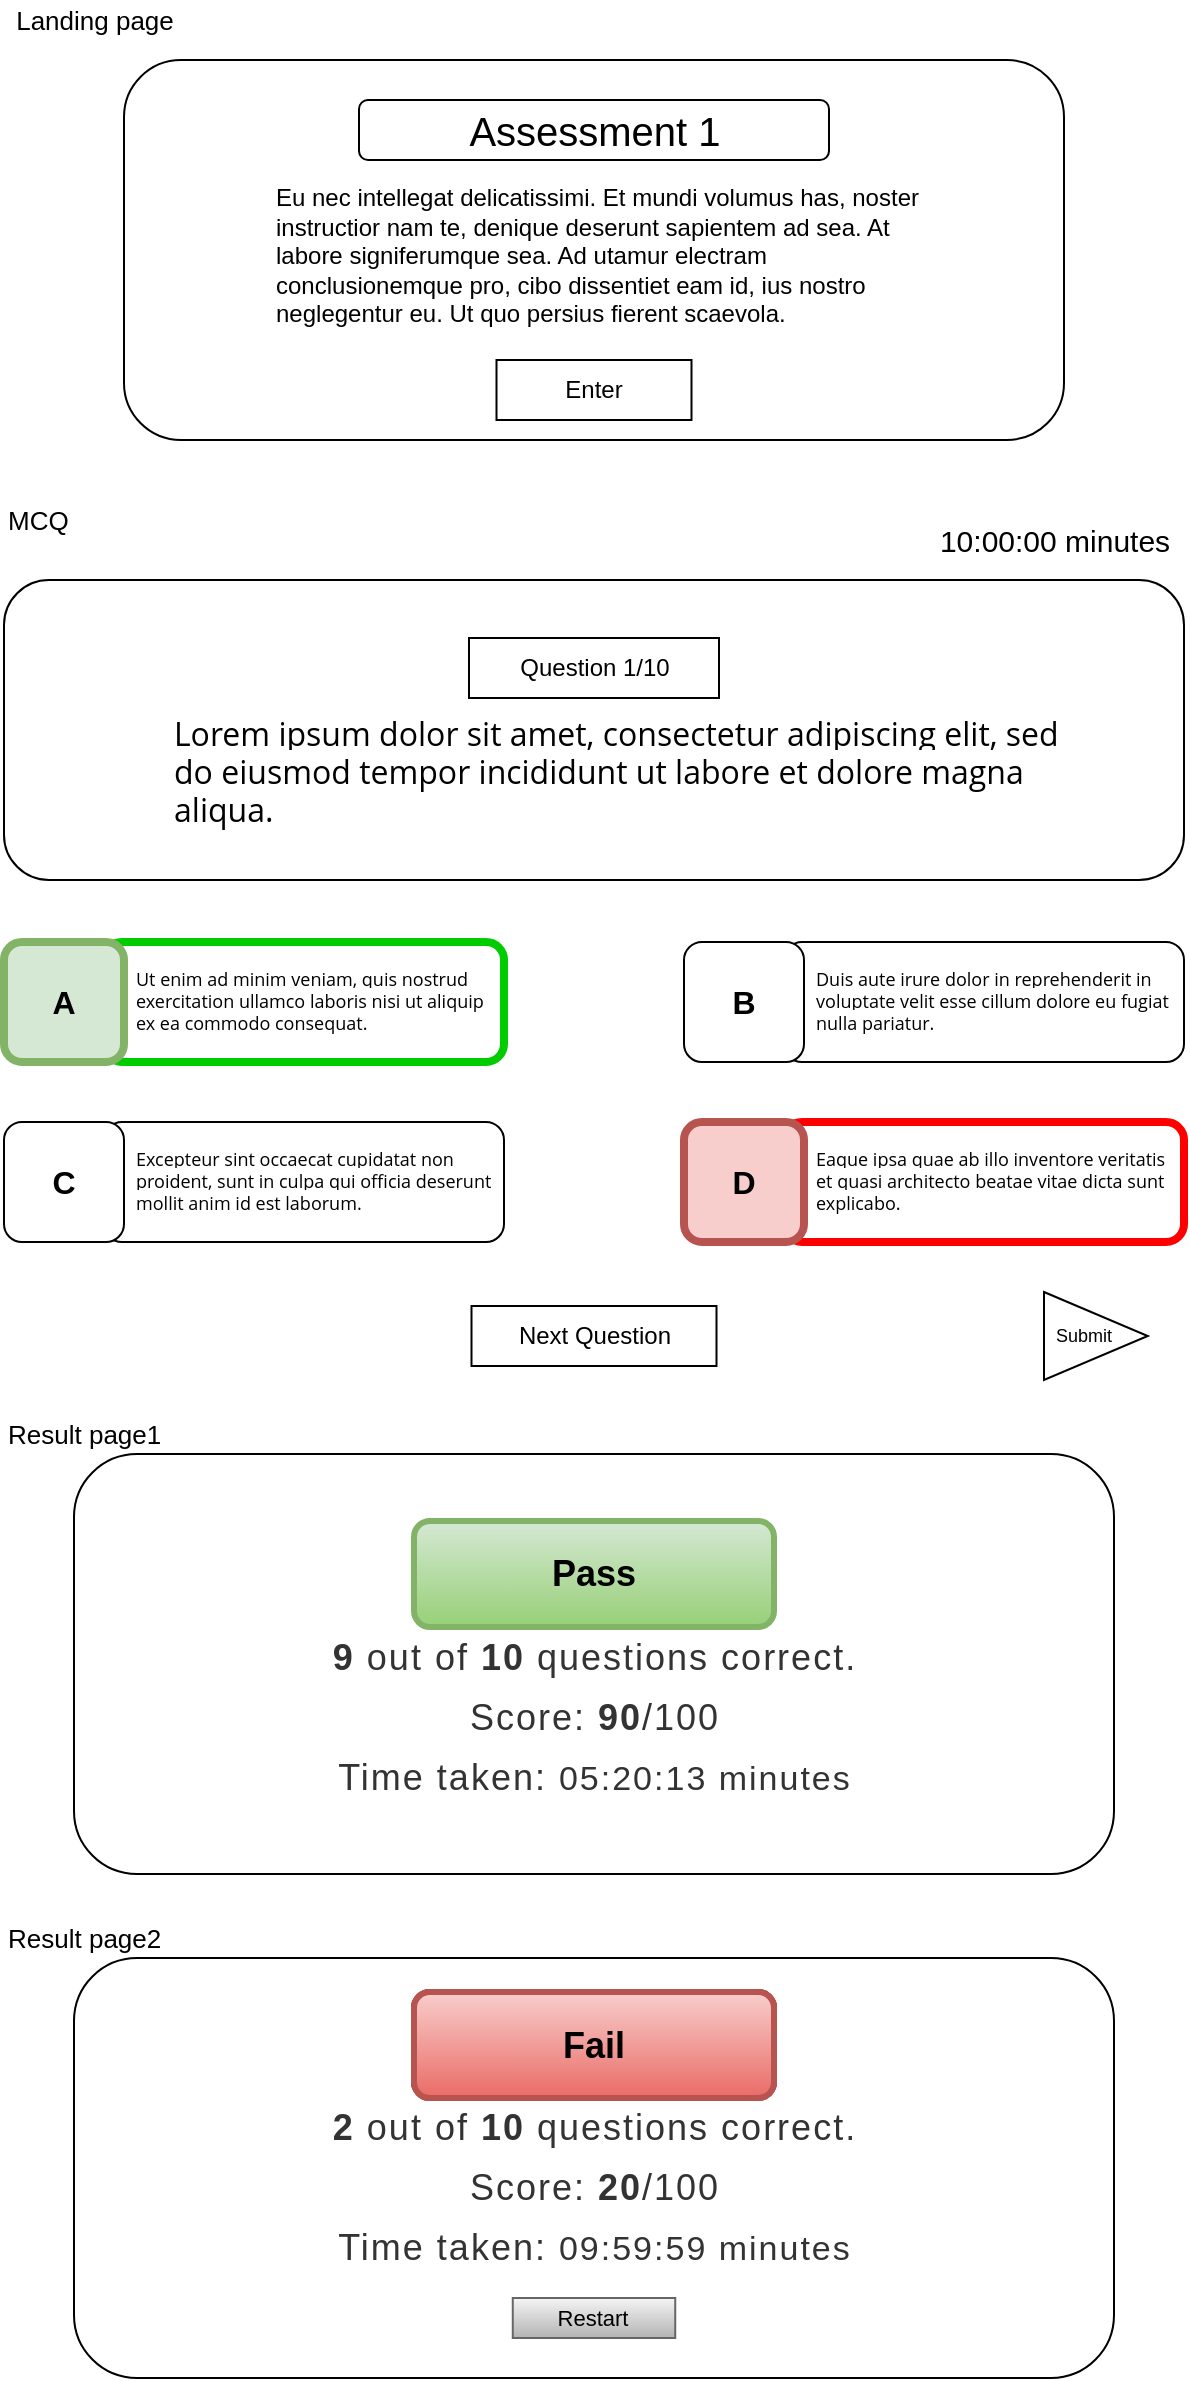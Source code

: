 <?xml version="1.0" encoding="UTF-8"?>
<mxfile version="15.9.6" type="device"><diagram id="SflQGwkBqKpFghoI_jh1" name="MCQ Quiz App Draft"><mxGraphModel dx="920" dy="605" grid="1" gridSize="10" guides="1" tooltips="1" connect="1" arrows="1" fold="1" page="1" pageScale="1" pageWidth="850" pageHeight="1100" math="0" shadow="0"><root><mxCell id="0"/><mxCell id="1" parent="0"/><mxCell id="X6IB3HzjSVoh_9mPmUrA-62" value="" style="rounded=1;whiteSpace=wrap;html=1;fontFamily=Helvetica;fontSize=9;strokeColor=#000000;strokeWidth=1;" vertex="1" parent="1"><mxGeometry x="120" y="300" width="590" height="150" as="geometry"/></mxCell><mxCell id="X6IB3HzjSVoh_9mPmUrA-50" value="" style="rounded=1;whiteSpace=wrap;html=1;fontSize=26;strokeColor=#000000;strokeWidth=1;verticalAlign=top;fontStyle=1" vertex="1" parent="1"><mxGeometry x="155" y="989" width="520" height="210" as="geometry"/></mxCell><mxCell id="X6IB3HzjSVoh_9mPmUrA-2" value="&lt;span style=&quot;font-family: &amp;quot;open sans&amp;quot;, arial, sans-serif; font-size: 16px; background-color: rgb(255, 255, 255);&quot;&gt;Lorem ipsum dolor sit amet, consectetur adipiscing elit, sed do eiusmod tempor incididunt ut labore et dolore magna aliqua.&amp;nbsp;&lt;/span&gt;" style="text;html=1;strokeColor=none;fillColor=none;align=left;verticalAlign=middle;whiteSpace=wrap;rounded=0;fontSize=16;" vertex="1" parent="1"><mxGeometry x="203" y="381" width="445" height="30" as="geometry"/></mxCell><mxCell id="X6IB3HzjSVoh_9mPmUrA-3" value="Question 1/10" style="rounded=0;whiteSpace=wrap;html=1;" vertex="1" parent="1"><mxGeometry x="352.5" y="329" width="125" height="30" as="geometry"/></mxCell><mxCell id="X6IB3HzjSVoh_9mPmUrA-8" value="Next Question" style="rounded=0;whiteSpace=wrap;html=1;" vertex="1" parent="1"><mxGeometry x="353.75" y="663" width="122.5" height="30" as="geometry"/></mxCell><mxCell id="X6IB3HzjSVoh_9mPmUrA-14" value="" style="rounded=1;whiteSpace=wrap;html=1;fontSize=16;strokeColor=#00CC00;strokeWidth=4;" vertex="1" parent="1"><mxGeometry x="170" y="481" width="200" height="60" as="geometry"/></mxCell><mxCell id="X6IB3HzjSVoh_9mPmUrA-16" value="&lt;span style=&quot;font-family: &amp;quot;open sans&amp;quot;, arial, sans-serif; font-size: 9px; background-color: rgb(255, 255, 255);&quot;&gt;Ut enim ad minim veniam, quis nostrud exercitation ullamco laboris nisi ut aliquip ex ea commodo consequat.&lt;/span&gt;" style="text;html=1;strokeColor=none;fillColor=none;align=left;verticalAlign=middle;whiteSpace=wrap;rounded=0;fontSize=9;" vertex="1" parent="1"><mxGeometry x="184" y="496" width="180" height="30" as="geometry"/></mxCell><mxCell id="X6IB3HzjSVoh_9mPmUrA-17" value="A" style="rounded=1;whiteSpace=wrap;html=1;fontSize=16;fontStyle=1;fillColor=#d5e8d4;strokeColor=#82b366;strokeWidth=4;" vertex="1" parent="1"><mxGeometry x="120" y="481" width="60" height="60" as="geometry"/></mxCell><mxCell id="X6IB3HzjSVoh_9mPmUrA-18" value="" style="rounded=1;whiteSpace=wrap;html=1;fontSize=16;" vertex="1" parent="1"><mxGeometry x="510" y="481" width="200" height="60" as="geometry"/></mxCell><mxCell id="X6IB3HzjSVoh_9mPmUrA-19" value="&lt;span style=&quot;font-family: &amp;#34;open sans&amp;#34; , &amp;#34;arial&amp;#34; , sans-serif ; text-align: justify ; background-color: rgb(255 , 255 , 255)&quot;&gt;&lt;font style=&quot;font-size: 9px&quot;&gt;Duis aute irure dolor in reprehenderit in voluptate velit esse cillum dolore eu fugiat nulla pariatur.&lt;/font&gt;&lt;/span&gt;" style="text;html=1;strokeColor=none;fillColor=none;align=left;verticalAlign=middle;whiteSpace=wrap;rounded=0;fontSize=9;" vertex="1" parent="1"><mxGeometry x="524" y="496" width="180" height="30" as="geometry"/></mxCell><mxCell id="X6IB3HzjSVoh_9mPmUrA-20" value="B" style="rounded=1;whiteSpace=wrap;html=1;fontSize=16;fontStyle=1" vertex="1" parent="1"><mxGeometry x="460" y="481" width="60" height="60" as="geometry"/></mxCell><mxCell id="X6IB3HzjSVoh_9mPmUrA-24" value="" style="rounded=1;whiteSpace=wrap;html=1;fontSize=16;" vertex="1" parent="1"><mxGeometry x="170" y="571" width="200" height="60" as="geometry"/></mxCell><mxCell id="X6IB3HzjSVoh_9mPmUrA-25" value="&lt;span style=&quot;font-family: &amp;#34;open sans&amp;#34; , &amp;#34;arial&amp;#34; , sans-serif ; text-align: justify ; background-color: rgb(255 , 255 , 255)&quot;&gt;Excepteur sint occaecat cupidatat non proident, sunt in culpa qui officia deserunt mollit anim id est laborum.&lt;/span&gt;" style="text;html=1;strokeColor=none;fillColor=none;align=left;verticalAlign=middle;whiteSpace=wrap;rounded=0;fontSize=9;" vertex="1" parent="1"><mxGeometry x="184" y="586" width="180" height="30" as="geometry"/></mxCell><mxCell id="X6IB3HzjSVoh_9mPmUrA-26" value="C" style="rounded=1;whiteSpace=wrap;html=1;fontSize=16;fontStyle=1" vertex="1" parent="1"><mxGeometry x="120" y="571" width="60" height="60" as="geometry"/></mxCell><mxCell id="X6IB3HzjSVoh_9mPmUrA-27" value="" style="rounded=1;whiteSpace=wrap;html=1;fontSize=16;strokeColor=#FF0000;strokeWidth=4;" vertex="1" parent="1"><mxGeometry x="510" y="571" width="200" height="60" as="geometry"/></mxCell><mxCell id="X6IB3HzjSVoh_9mPmUrA-28" value="&lt;span style=&quot;font-family: &amp;#34;open sans&amp;#34; , &amp;#34;arial&amp;#34; , sans-serif ; text-align: justify ; background-color: rgb(255 , 255 , 255)&quot;&gt;Eaque ipsa quae ab illo inventore veritatis et quasi architecto beatae vitae dicta sunt explicabo.&lt;/span&gt;" style="text;html=1;strokeColor=none;fillColor=none;align=left;verticalAlign=middle;whiteSpace=wrap;rounded=0;fontSize=9;" vertex="1" parent="1"><mxGeometry x="524" y="586" width="180" height="30" as="geometry"/></mxCell><mxCell id="X6IB3HzjSVoh_9mPmUrA-29" value="D" style="rounded=1;whiteSpace=wrap;html=1;fontSize=16;fontStyle=1;fillColor=#f8cecc;strokeColor=#b85450;strokeWidth=4;" vertex="1" parent="1"><mxGeometry x="460" y="571" width="60" height="60" as="geometry"/></mxCell><mxCell id="X6IB3HzjSVoh_9mPmUrA-30" value="" style="rounded=1;whiteSpace=wrap;html=1;fontSize=9;strokeColor=#000000;strokeWidth=1;" vertex="1" parent="1"><mxGeometry x="180" y="40" width="470" height="190" as="geometry"/></mxCell><mxCell id="X6IB3HzjSVoh_9mPmUrA-31" value="Assessment 1" style="rounded=1;whiteSpace=wrap;html=1;fontSize=20;strokeColor=#000000;strokeWidth=1;" vertex="1" parent="1"><mxGeometry x="297.5" y="60" width="235" height="30" as="geometry"/></mxCell><mxCell id="X6IB3HzjSVoh_9mPmUrA-32" value="&lt;font style=&quot;font-size: 12px&quot;&gt;Enter&lt;/font&gt;" style="rounded=0;whiteSpace=wrap;html=1;fontSize=9;strokeColor=#000000;strokeWidth=1;" vertex="1" parent="1"><mxGeometry x="366.25" y="190" width="97.5" height="30" as="geometry"/></mxCell><mxCell id="X6IB3HzjSVoh_9mPmUrA-33" value="&lt;div style=&quot;font-size: 12px;&quot;&gt;Eu nec intellegat delicatissimi. Et mundi volumus has, noster instructior nam te, denique deserunt sapientem ad sea. At labore signiferumque sea. Ad utamur electram conclusionemque pro, cibo dissentiet eam id, ius nostro neglegentur eu. Ut quo persius fierent scaevola.&lt;/div&gt;&lt;div style=&quot;font-size: 12px;&quot;&gt;&lt;br style=&quot;font-size: 12px;&quot;&gt;&lt;/div&gt;" style="text;html=1;strokeColor=none;fillColor=none;align=left;verticalAlign=middle;whiteSpace=wrap;rounded=0;fontSize=12;" vertex="1" parent="1"><mxGeometry x="254.25" y="120" width="342.5" height="50" as="geometry"/></mxCell><mxCell id="X6IB3HzjSVoh_9mPmUrA-34" value="10:00:00 minutes" style="text;html=1;align=center;verticalAlign=middle;resizable=0;points=[];autosize=1;strokeColor=none;fillColor=none;fontSize=15;" vertex="1" parent="1"><mxGeometry x="580" y="270" width="130" height="20" as="geometry"/></mxCell><mxCell id="X6IB3HzjSVoh_9mPmUrA-35" value="" style="rounded=1;whiteSpace=wrap;html=1;fontSize=26;strokeColor=#000000;strokeWidth=1;verticalAlign=top;fontStyle=1" vertex="1" parent="1"><mxGeometry x="155" y="737" width="520" height="210" as="geometry"/></mxCell><mxCell id="X6IB3HzjSVoh_9mPmUrA-36" value="Landing page" style="text;html=1;align=center;verticalAlign=middle;resizable=0;points=[];autosize=1;strokeColor=none;fillColor=none;fontSize=13;" vertex="1" parent="1"><mxGeometry x="120" y="10" width="90" height="20" as="geometry"/></mxCell><mxCell id="X6IB3HzjSVoh_9mPmUrA-37" value="&lt;div style=&quot;text-align: left&quot;&gt;&lt;span style=&quot;color: rgb(51 , 51 , 51) ; font-size: 18px ; letter-spacing: 1px ; background-color: rgb(255 , 255 , 255)&quot;&gt;&lt;b&gt;9&lt;/b&gt; out of&amp;nbsp;&lt;/span&gt;&lt;span style=&quot;box-sizing: border-box ; font-weight: 700 ; color: rgb(51 , 51 , 51) ; font-size: 18px ; letter-spacing: 1px ; background-color: rgb(255 , 255 , 255)&quot;&gt;10&lt;/span&gt;&lt;span style=&quot;color: rgb(51 , 51 , 51) ; font-size: 18px ; letter-spacing: 1px ; background-color: rgb(255 , 255 , 255)&quot;&gt;&amp;nbsp;questions correct.&lt;/span&gt;&lt;/div&gt;" style="text;html=1;strokeColor=none;fillColor=none;align=center;verticalAlign=middle;whiteSpace=wrap;rounded=0;fontSize=13;fontFamily=Helvetica;" vertex="1" parent="1"><mxGeometry x="282.5" y="823.5" width="265" height="30" as="geometry"/></mxCell><mxCell id="X6IB3HzjSVoh_9mPmUrA-38" value="&lt;font color=&quot;#333333&quot;&gt;&lt;span style=&quot;font-size: 18px ; letter-spacing: 1px ; background-color: rgb(255 , 255 , 255)&quot;&gt;Score: &lt;b&gt;90&lt;/b&gt;/100&lt;/span&gt;&lt;/font&gt;" style="text;html=1;strokeColor=none;fillColor=none;align=center;verticalAlign=middle;whiteSpace=wrap;rounded=0;fontSize=13;fontFamily=Helvetica;fontStyle=0" vertex="1" parent="1"><mxGeometry x="282.5" y="853.5" width="265" height="30" as="geometry"/></mxCell><mxCell id="X6IB3HzjSVoh_9mPmUrA-40" value="Pass" style="rounded=1;whiteSpace=wrap;html=1;fontFamily=Helvetica;fontSize=18;strokeColor=#82b366;strokeWidth=3;fontStyle=1;fillColor=#d5e8d4;gradientColor=#97d077;" vertex="1" parent="1"><mxGeometry x="325" y="770.5" width="180" height="53" as="geometry"/></mxCell><mxCell id="X6IB3HzjSVoh_9mPmUrA-41" value="&lt;font color=&quot;#333333&quot;&gt;&lt;span style=&quot;letter-spacing: 1px ; background-color: rgb(255 , 255 , 255)&quot;&gt;&lt;span style=&quot;font-size: 18px&quot;&gt;Time taken: &lt;/span&gt;&lt;font style=&quot;font-size: 17px&quot;&gt;05:20:13 minutes&lt;/font&gt;&lt;/span&gt;&lt;/font&gt;" style="text;html=1;strokeColor=none;fillColor=none;align=center;verticalAlign=middle;whiteSpace=wrap;rounded=0;fontSize=13;fontFamily=Helvetica;fontStyle=0" vertex="1" parent="1"><mxGeometry x="282.5" y="883.5" width="265" height="30" as="geometry"/></mxCell><mxCell id="X6IB3HzjSVoh_9mPmUrA-43" value="&lt;div style=&quot;text-align: left&quot;&gt;&lt;span style=&quot;color: rgb(51 , 51 , 51) ; font-size: 18px ; letter-spacing: 1px ; background-color: rgb(255 , 255 , 255)&quot;&gt;&lt;b&gt;2&lt;/b&gt; out of&amp;nbsp;&lt;/span&gt;&lt;span style=&quot;box-sizing: border-box ; font-weight: 700 ; color: rgb(51 , 51 , 51) ; font-size: 18px ; letter-spacing: 1px ; background-color: rgb(255 , 255 , 255)&quot;&gt;10&lt;/span&gt;&lt;span style=&quot;color: rgb(51 , 51 , 51) ; font-size: 18px ; letter-spacing: 1px ; background-color: rgb(255 , 255 , 255)&quot;&gt;&amp;nbsp;questions correct.&lt;/span&gt;&lt;/div&gt;" style="text;html=1;strokeColor=none;fillColor=none;align=center;verticalAlign=middle;whiteSpace=wrap;rounded=0;fontSize=13;fontFamily=Helvetica;" vertex="1" parent="1"><mxGeometry x="282.5" y="1059" width="265" height="30" as="geometry"/></mxCell><mxCell id="X6IB3HzjSVoh_9mPmUrA-44" value="&lt;font color=&quot;#333333&quot;&gt;&lt;span style=&quot;font-size: 18px ; letter-spacing: 1px ; background-color: rgb(255 , 255 , 255)&quot;&gt;Score: &lt;b&gt;20&lt;/b&gt;/100&lt;/span&gt;&lt;/font&gt;" style="text;html=1;strokeColor=none;fillColor=none;align=center;verticalAlign=middle;whiteSpace=wrap;rounded=0;fontSize=13;fontFamily=Helvetica;fontStyle=0" vertex="1" parent="1"><mxGeometry x="282.5" y="1089" width="265" height="30" as="geometry"/></mxCell><mxCell id="X6IB3HzjSVoh_9mPmUrA-45" value="Fail" style="rounded=1;whiteSpace=wrap;html=1;fontFamily=Helvetica;fontSize=18;strokeColor=#b85450;strokeWidth=3;fontStyle=1;fillColor=#f8cecc;gradientColor=#ea6b66;" vertex="1" parent="1"><mxGeometry x="325" y="1006" width="180" height="53" as="geometry"/></mxCell><mxCell id="X6IB3HzjSVoh_9mPmUrA-46" value="&lt;font color=&quot;#333333&quot;&gt;&lt;span style=&quot;letter-spacing: 1px ; background-color: rgb(255 , 255 , 255)&quot;&gt;&lt;span style=&quot;font-size: 18px&quot;&gt;Time taken: &lt;/span&gt;&lt;font style=&quot;font-size: 17px&quot;&gt;09:59:59 minutes&lt;/font&gt;&lt;/span&gt;&lt;/font&gt;" style="text;html=1;strokeColor=none;fillColor=none;align=center;verticalAlign=middle;whiteSpace=wrap;rounded=0;fontSize=13;fontFamily=Helvetica;fontStyle=0" vertex="1" parent="1"><mxGeometry x="282.5" y="1119" width="265" height="30" as="geometry"/></mxCell><mxCell id="X6IB3HzjSVoh_9mPmUrA-49" value="Restart" style="rounded=0;whiteSpace=wrap;html=1;fontFamily=Helvetica;fontSize=11;strokeColor=#666666;strokeWidth=1;fillColor=#f5f5f5;gradientColor=#b3b3b3;" vertex="1" parent="1"><mxGeometry x="374.38" y="1159" width="81.24" height="20" as="geometry"/></mxCell><mxCell id="X6IB3HzjSVoh_9mPmUrA-51" value="Fail" style="rounded=1;whiteSpace=wrap;html=1;fontFamily=Helvetica;fontSize=18;strokeColor=#b85450;strokeWidth=3;fontStyle=1;fillColor=#f8cecc;gradientColor=#ea6b66;" vertex="1" parent="1"><mxGeometry x="325" y="1006" width="180" height="53" as="geometry"/></mxCell><mxCell id="X6IB3HzjSVoh_9mPmUrA-52" value="Fail" style="rounded=1;whiteSpace=wrap;html=1;fontFamily=Helvetica;fontSize=18;strokeColor=#b85450;strokeWidth=3;fontStyle=1;fillColor=#f8cecc;gradientColor=#ea6b66;" vertex="1" parent="1"><mxGeometry x="325" y="1006" width="180" height="53" as="geometry"/></mxCell><mxCell id="X6IB3HzjSVoh_9mPmUrA-53" value="&lt;font color=&quot;#333333&quot;&gt;&lt;span style=&quot;font-size: 18px ; letter-spacing: 1px ; background-color: rgb(255 , 255 , 255)&quot;&gt;Score: &lt;b&gt;20&lt;/b&gt;/100&lt;/span&gt;&lt;/font&gt;" style="text;html=1;strokeColor=none;fillColor=none;align=center;verticalAlign=middle;whiteSpace=wrap;rounded=0;fontSize=13;fontFamily=Helvetica;fontStyle=0" vertex="1" parent="1"><mxGeometry x="282.5" y="1089" width="265" height="30" as="geometry"/></mxCell><mxCell id="X6IB3HzjSVoh_9mPmUrA-54" value="Fail" style="rounded=1;whiteSpace=wrap;html=1;fontFamily=Helvetica;fontSize=18;strokeColor=#b85450;strokeWidth=3;fontStyle=1;fillColor=#f8cecc;gradientColor=#ea6b66;" vertex="1" parent="1"><mxGeometry x="325" y="1006" width="180" height="53" as="geometry"/></mxCell><mxCell id="X6IB3HzjSVoh_9mPmUrA-55" value="&lt;font color=&quot;#333333&quot;&gt;&lt;span style=&quot;font-size: 18px ; letter-spacing: 1px ; background-color: rgb(255 , 255 , 255)&quot;&gt;Score: &lt;b&gt;20&lt;/b&gt;/100&lt;/span&gt;&lt;/font&gt;" style="text;html=1;strokeColor=none;fillColor=none;align=center;verticalAlign=middle;whiteSpace=wrap;rounded=0;fontSize=13;fontFamily=Helvetica;fontStyle=0" vertex="1" parent="1"><mxGeometry x="282.5" y="1089" width="265" height="30" as="geometry"/></mxCell><mxCell id="X6IB3HzjSVoh_9mPmUrA-58" value="" style="triangle;whiteSpace=wrap;html=1;fontFamily=Helvetica;fontSize=9;strokeColor=#000000;strokeWidth=1;" vertex="1" parent="1"><mxGeometry x="640" y="656" width="51.88" height="44" as="geometry"/></mxCell><mxCell id="X6IB3HzjSVoh_9mPmUrA-59" value="Submit" style="text;html=1;strokeColor=none;fillColor=none;align=center;verticalAlign=middle;whiteSpace=wrap;rounded=0;fontFamily=Helvetica;fontSize=9;" vertex="1" parent="1"><mxGeometry x="629.88" y="663" width="60" height="30" as="geometry"/></mxCell><mxCell id="X6IB3HzjSVoh_9mPmUrA-63" value="MCQ" style="text;html=1;align=left;verticalAlign=middle;resizable=0;points=[];autosize=1;strokeColor=none;fillColor=none;fontSize=13;" vertex="1" parent="1"><mxGeometry x="120" y="260" width="50" height="20" as="geometry"/></mxCell><mxCell id="X6IB3HzjSVoh_9mPmUrA-64" value="Result page1" style="text;html=1;align=left;verticalAlign=middle;resizable=0;points=[];autosize=1;strokeColor=none;fillColor=none;fontSize=13;" vertex="1" parent="1"><mxGeometry x="120" y="717" width="90" height="20" as="geometry"/></mxCell><mxCell id="X6IB3HzjSVoh_9mPmUrA-65" value="Result page2" style="text;html=1;align=left;verticalAlign=middle;resizable=0;points=[];autosize=1;strokeColor=none;fillColor=none;fontSize=13;" vertex="1" parent="1"><mxGeometry x="120" y="969" width="90" height="20" as="geometry"/></mxCell></root></mxGraphModel></diagram></mxfile>